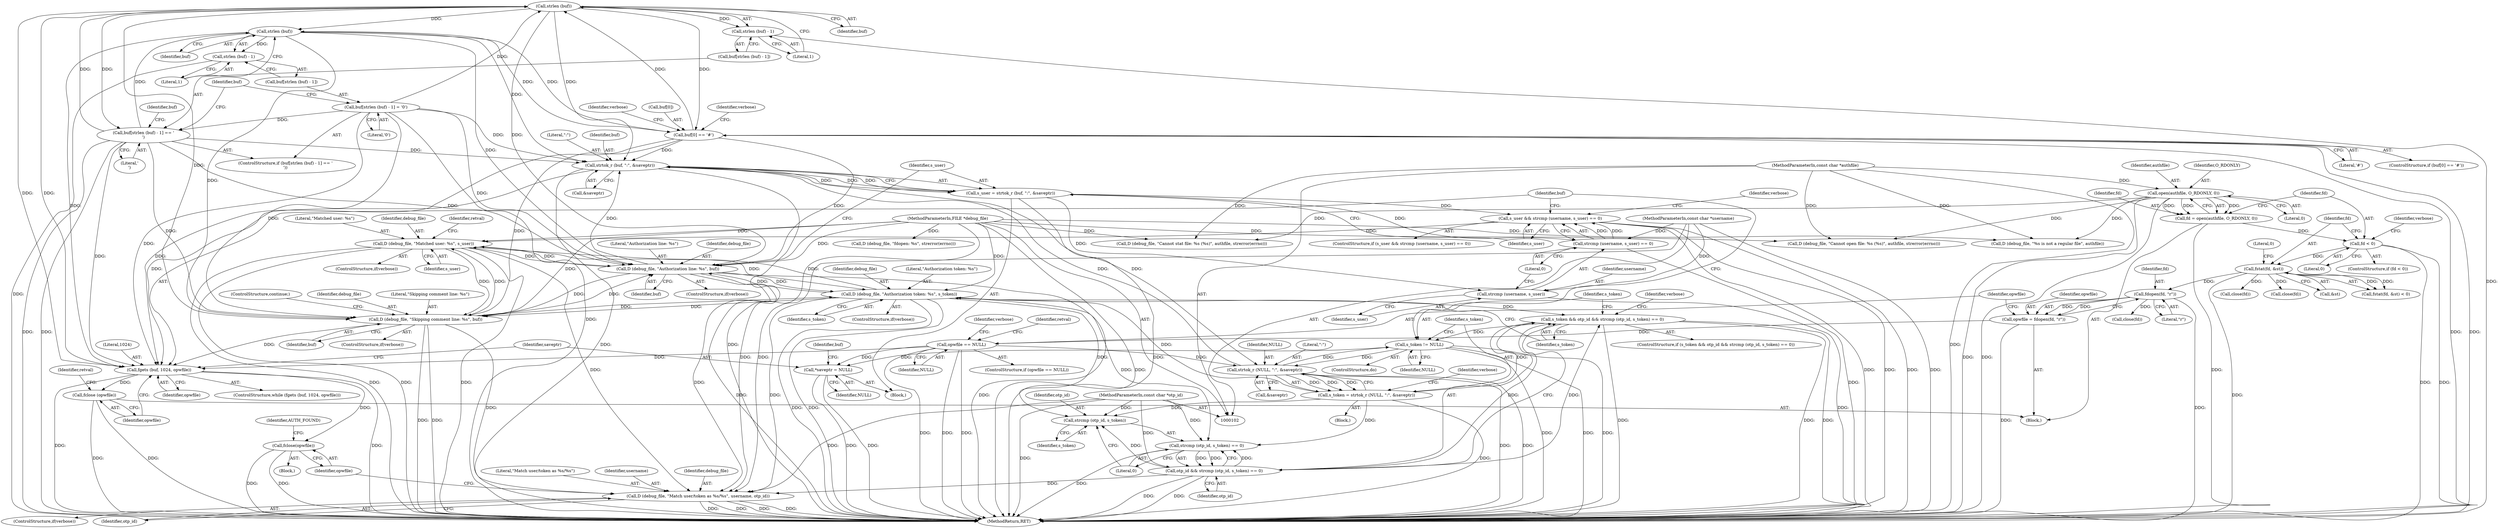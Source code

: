 digraph "0_yubico-pam_0f6ceabab0a8849b47f67d727aa526c2656089ba@API" {
"1000216" [label="(Call,strlen (buf))"];
"1000220" [label="(Call,buf[strlen (buf) - 1] = '\0')"];
"1000202" [label="(Call,fgets (buf, 1024, opwfile))"];
"1000224" [label="(Call,strlen (buf))"];
"1000216" [label="(Call,strlen (buf))"];
"1000212" [label="(Call,buf[strlen (buf) - 1] == '\n')"];
"1000229" [label="(Call,buf[0] == '#')"];
"1000250" [label="(Call,strtok_r (buf, \":\", &saveptr))"];
"1000244" [label="(Call,D (debug_file, \"Authorization line: %s\", buf))"];
"1000284" [label="(Call,D (debug_file, \"Authorization token: %s\", s_token))"];
"1000237" [label="(Call,D (debug_file, \"Skipping comment line: %s\", buf))"];
"1000266" [label="(Call,D (debug_file, \"Matched user: %s\", s_user))"];
"1000107" [label="(MethodParameterIn,FILE *debug_file)"];
"1000256" [label="(Call,s_user && strcmp (username, s_user) == 0)"];
"1000248" [label="(Call,s_user = strtok_r (buf, \":\", &saveptr))"];
"1000258" [label="(Call,strcmp (username, s_user) == 0)"];
"1000104" [label="(MethodParameterIn,const char *username)"];
"1000275" [label="(Call,s_token = strtok_r (NULL, \":\", &saveptr))"];
"1000277" [label="(Call,strtok_r (NULL, \":\", &saveptr))"];
"1000310" [label="(Call,s_token != NULL)"];
"1000289" [label="(Call,s_token && otp_id && strcmp (otp_id, s_token) == 0)"];
"1000291" [label="(Call,otp_id && strcmp (otp_id, s_token) == 0)"];
"1000105" [label="(MethodParameterIn,const char *otp_id)"];
"1000293" [label="(Call,strcmp (otp_id, s_token) == 0)"];
"1000183" [label="(Call,opwfile == NULL)"];
"1000177" [label="(Call,opwfile = fdopen(fd, \"r\"))"];
"1000179" [label="(Call,fdopen(fd, \"r\"))"];
"1000142" [label="(Call,fstat(fd, &st))"];
"1000126" [label="(Call,fd < 0)"];
"1000119" [label="(Call,fd = open(authfile, O_RDONLY, 0))"];
"1000121" [label="(Call,open(authfile, O_RDONLY, 0))"];
"1000103" [label="(MethodParameterIn,const char *authfile)"];
"1000223" [label="(Call,strlen (buf) - 1)"];
"1000208" [label="(Call,*saveptr = NULL)"];
"1000294" [label="(Call,strcmp (otp_id, s_token))"];
"1000301" [label="(Call,D (debug_file, \"Match user/token as %s/%s\", username, otp_id))"];
"1000259" [label="(Call,strcmp (username, s_user))"];
"1000215" [label="(Call,strlen (buf) - 1)"];
"1000306" [label="(Call,fclose(opwfile))"];
"1000313" [label="(Call,fclose (opwfile))"];
"1000219" [label="(Literal,'\n')"];
"1000253" [label="(Call,&saveptr)"];
"1000264" [label="(ControlStructure,if(verbose))"];
"1000211" [label="(ControlStructure,if (buf[strlen (buf) - 1] == '\n'))"];
"1000246" [label="(Literal,\"Authorization line: %s\")"];
"1000251" [label="(Identifier,buf)"];
"1000119" [label="(Call,fd = open(authfile, O_RDONLY, 0))"];
"1000243" [label="(Identifier,verbose)"];
"1000293" [label="(Call,strcmp (otp_id, s_token) == 0)"];
"1000202" [label="(Call,fgets (buf, 1024, opwfile))"];
"1000216" [label="(Call,strlen (buf))"];
"1000208" [label="(Call,*saveptr = NULL)"];
"1000298" [label="(Block,)"];
"1000105" [label="(MethodParameterIn,const char *otp_id)"];
"1000132" [label="(Call,D (debug_file, \"Cannot open file: %s (%s)\", authfile, strerror(errno)))"];
"1000224" [label="(Call,strlen (buf))"];
"1000201" [label="(ControlStructure,while (fgets (buf, 1024, opwfile)))"];
"1000210" [label="(Identifier,NULL)"];
"1000309" [label="(Identifier,AUTH_FOUND)"];
"1000296" [label="(Identifier,s_token)"];
"1000289" [label="(Call,s_token && otp_id && strcmp (otp_id, s_token) == 0)"];
"1000126" [label="(Call,fd < 0)"];
"1000302" [label="(Identifier,debug_file)"];
"1000284" [label="(Call,D (debug_file, \"Authorization token: %s\", s_token))"];
"1000128" [label="(Literal,0)"];
"1000209" [label="(Identifier,saveptr)"];
"1000124" [label="(Literal,0)"];
"1000107" [label="(MethodParameterIn,FILE *debug_file)"];
"1000177" [label="(Call,opwfile = fdopen(fd, \"r\"))"];
"1000231" [label="(Identifier,buf)"];
"1000225" [label="(Identifier,buf)"];
"1000285" [label="(Identifier,debug_file)"];
"1000257" [label="(Identifier,s_user)"];
"1000250" [label="(Call,strtok_r (buf, \":\", &saveptr))"];
"1000179" [label="(Call,fdopen(fd, \"r\"))"];
"1000290" [label="(Identifier,s_token)"];
"1000306" [label="(Call,fclose(opwfile))"];
"1000142" [label="(Call,fstat(fd, &st))"];
"1000291" [label="(Call,otp_id && strcmp (otp_id, s_token) == 0)"];
"1000269" [label="(Identifier,s_user)"];
"1000297" [label="(Literal,0)"];
"1000311" [label="(Identifier,s_token)"];
"1000317" [label="(MethodReturn,RET)"];
"1000169" [label="(Call,D (debug_file, \"%s is not a regular file\", authfile))"];
"1000294" [label="(Call,strcmp (otp_id, s_token))"];
"1000235" [label="(ControlStructure,if(verbose))"];
"1000212" [label="(Call,buf[strlen (buf) - 1] == '\n')"];
"1000120" [label="(Identifier,fd)"];
"1000125" [label="(ControlStructure,if (fd < 0))"];
"1000283" [label="(Identifier,verbose)"];
"1000288" [label="(ControlStructure,if (s_token && otp_id && strcmp (otp_id, s_token) == 0))"];
"1000312" [label="(Identifier,NULL)"];
"1000276" [label="(Identifier,s_token)"];
"1000173" [label="(Call,close(fd))"];
"1000206" [label="(Block,)"];
"1000226" [label="(Literal,1)"];
"1000280" [label="(Call,&saveptr)"];
"1000301" [label="(Call,D (debug_file, \"Match user/token as %s/%s\", username, otp_id))"];
"1000287" [label="(Identifier,s_token)"];
"1000248" [label="(Call,s_user = strtok_r (buf, \":\", &saveptr))"];
"1000123" [label="(Identifier,O_RDONLY)"];
"1000299" [label="(ControlStructure,if(verbose))"];
"1000184" [label="(Identifier,opwfile)"];
"1000275" [label="(Call,s_token = strtok_r (NULL, \":\", &saveptr))"];
"1000259" [label="(Call,strcmp (username, s_user))"];
"1000205" [label="(Identifier,opwfile)"];
"1000121" [label="(Call,open(authfile, O_RDONLY, 0))"];
"1000108" [label="(Block,)"];
"1000305" [label="(Identifier,otp_id)"];
"1000194" [label="(Call,close(fd))"];
"1000214" [label="(Identifier,buf)"];
"1000314" [label="(Identifier,opwfile)"];
"1000217" [label="(Identifier,buf)"];
"1000255" [label="(ControlStructure,if (s_user && strcmp (username, s_user) == 0))"];
"1000183" [label="(Call,opwfile == NULL)"];
"1000267" [label="(Identifier,debug_file)"];
"1000274" [label="(Block,)"];
"1000271" [label="(Identifier,retval)"];
"1000310" [label="(Call,s_token != NULL)"];
"1000282" [label="(ControlStructure,if(verbose))"];
"1000295" [label="(Identifier,otp_id)"];
"1000286" [label="(Literal,\"Authorization token: %s\")"];
"1000300" [label="(Identifier,verbose)"];
"1000307" [label="(Identifier,opwfile)"];
"1000244" [label="(Call,D (debug_file, \"Authorization line: %s\", buf))"];
"1000266" [label="(Call,D (debug_file, \"Matched user: %s\", s_user))"];
"1000156" [label="(Call,close(fd))"];
"1000273" [label="(ControlStructure,do)"];
"1000122" [label="(Identifier,authfile)"];
"1000247" [label="(Identifier,buf)"];
"1000189" [label="(Call,D (debug_file, \"fdopen: %s\", strerror(errno)))"];
"1000144" [label="(Call,&st)"];
"1000313" [label="(Call,fclose (opwfile))"];
"1000237" [label="(Call,D (debug_file, \"Skipping comment line: %s\", buf))"];
"1000240" [label="(Identifier,buf)"];
"1000292" [label="(Identifier,otp_id)"];
"1000303" [label="(Literal,\"Match user/token as %s/%s\")"];
"1000260" [label="(Identifier,username)"];
"1000141" [label="(Call,fstat(fd, &st) < 0)"];
"1000150" [label="(Call,D (debug_file, \"Cannot stat file: %s (%s)\", authfile, strerror(errno)))"];
"1000215" [label="(Call,strlen (buf) - 1)"];
"1000252" [label="(Literal,\":\")"];
"1000242" [label="(ControlStructure,if(verbose))"];
"1000222" [label="(Identifier,buf)"];
"1000227" [label="(Literal,'\0')"];
"1000204" [label="(Literal,1024)"];
"1000127" [label="(Identifier,fd)"];
"1000239" [label="(Literal,\"Skipping comment line: %s\")"];
"1000221" [label="(Call,buf[strlen (buf) - 1])"];
"1000316" [label="(Identifier,retval)"];
"1000199" [label="(Identifier,retval)"];
"1000218" [label="(Literal,1)"];
"1000213" [label="(Call,buf[strlen (buf) - 1])"];
"1000265" [label="(Identifier,verbose)"];
"1000245" [label="(Identifier,debug_file)"];
"1000268" [label="(Literal,\"Matched user: %s\")"];
"1000203" [label="(Identifier,buf)"];
"1000258" [label="(Call,strcmp (username, s_user) == 0)"];
"1000230" [label="(Call,buf[0])"];
"1000262" [label="(Literal,0)"];
"1000143" [label="(Identifier,fd)"];
"1000180" [label="(Identifier,fd)"];
"1000103" [label="(MethodParameterIn,const char *authfile)"];
"1000256" [label="(Call,s_user && strcmp (username, s_user) == 0)"];
"1000104" [label="(MethodParameterIn,const char *username)"];
"1000241" [label="(ControlStructure,continue;)"];
"1000220" [label="(Call,buf[strlen (buf) - 1] = '\0')"];
"1000185" [label="(Identifier,NULL)"];
"1000236" [label="(Identifier,verbose)"];
"1000181" [label="(Literal,\"r\")"];
"1000233" [label="(Literal,'#')"];
"1000228" [label="(ControlStructure,if (buf[0] == '#'))"];
"1000188" [label="(Identifier,verbose)"];
"1000304" [label="(Identifier,username)"];
"1000223" [label="(Call,strlen (buf) - 1)"];
"1000178" [label="(Identifier,opwfile)"];
"1000238" [label="(Identifier,debug_file)"];
"1000278" [label="(Identifier,NULL)"];
"1000261" [label="(Identifier,s_user)"];
"1000131" [label="(Identifier,verbose)"];
"1000182" [label="(ControlStructure,if (opwfile == NULL))"];
"1000279" [label="(Literal,\":\")"];
"1000146" [label="(Literal,0)"];
"1000249" [label="(Identifier,s_user)"];
"1000277" [label="(Call,strtok_r (NULL, \":\", &saveptr))"];
"1000229" [label="(Call,buf[0] == '#')"];
"1000216" -> "1000215"  [label="AST: "];
"1000216" -> "1000217"  [label="CFG: "];
"1000217" -> "1000216"  [label="AST: "];
"1000218" -> "1000216"  [label="CFG: "];
"1000216" -> "1000202"  [label="DDG: "];
"1000216" -> "1000212"  [label="DDG: "];
"1000216" -> "1000215"  [label="DDG: "];
"1000220" -> "1000216"  [label="DDG: "];
"1000202" -> "1000216"  [label="DDG: "];
"1000212" -> "1000216"  [label="DDG: "];
"1000229" -> "1000216"  [label="DDG: "];
"1000216" -> "1000224"  [label="DDG: "];
"1000216" -> "1000229"  [label="DDG: "];
"1000216" -> "1000237"  [label="DDG: "];
"1000216" -> "1000244"  [label="DDG: "];
"1000216" -> "1000250"  [label="DDG: "];
"1000220" -> "1000211"  [label="AST: "];
"1000220" -> "1000227"  [label="CFG: "];
"1000221" -> "1000220"  [label="AST: "];
"1000227" -> "1000220"  [label="AST: "];
"1000231" -> "1000220"  [label="CFG: "];
"1000220" -> "1000317"  [label="DDG: "];
"1000220" -> "1000202"  [label="DDG: "];
"1000220" -> "1000212"  [label="DDG: "];
"1000220" -> "1000237"  [label="DDG: "];
"1000220" -> "1000244"  [label="DDG: "];
"1000220" -> "1000250"  [label="DDG: "];
"1000202" -> "1000201"  [label="AST: "];
"1000202" -> "1000205"  [label="CFG: "];
"1000203" -> "1000202"  [label="AST: "];
"1000204" -> "1000202"  [label="AST: "];
"1000205" -> "1000202"  [label="AST: "];
"1000209" -> "1000202"  [label="CFG: "];
"1000314" -> "1000202"  [label="CFG: "];
"1000202" -> "1000317"  [label="DDG: "];
"1000202" -> "1000317"  [label="DDG: "];
"1000224" -> "1000202"  [label="DDG: "];
"1000212" -> "1000202"  [label="DDG: "];
"1000229" -> "1000202"  [label="DDG: "];
"1000250" -> "1000202"  [label="DDG: "];
"1000237" -> "1000202"  [label="DDG: "];
"1000183" -> "1000202"  [label="DDG: "];
"1000202" -> "1000306"  [label="DDG: "];
"1000202" -> "1000313"  [label="DDG: "];
"1000224" -> "1000223"  [label="AST: "];
"1000224" -> "1000225"  [label="CFG: "];
"1000225" -> "1000224"  [label="AST: "];
"1000226" -> "1000224"  [label="CFG: "];
"1000224" -> "1000223"  [label="DDG: "];
"1000212" -> "1000224"  [label="DDG: "];
"1000229" -> "1000224"  [label="DDG: "];
"1000224" -> "1000229"  [label="DDG: "];
"1000224" -> "1000237"  [label="DDG: "];
"1000224" -> "1000244"  [label="DDG: "];
"1000224" -> "1000250"  [label="DDG: "];
"1000212" -> "1000211"  [label="AST: "];
"1000212" -> "1000219"  [label="CFG: "];
"1000213" -> "1000212"  [label="AST: "];
"1000219" -> "1000212"  [label="AST: "];
"1000222" -> "1000212"  [label="CFG: "];
"1000231" -> "1000212"  [label="CFG: "];
"1000212" -> "1000317"  [label="DDG: "];
"1000212" -> "1000317"  [label="DDG: "];
"1000212" -> "1000237"  [label="DDG: "];
"1000212" -> "1000244"  [label="DDG: "];
"1000212" -> "1000250"  [label="DDG: "];
"1000229" -> "1000228"  [label="AST: "];
"1000229" -> "1000233"  [label="CFG: "];
"1000230" -> "1000229"  [label="AST: "];
"1000233" -> "1000229"  [label="AST: "];
"1000236" -> "1000229"  [label="CFG: "];
"1000243" -> "1000229"  [label="CFG: "];
"1000229" -> "1000317"  [label="DDG: "];
"1000229" -> "1000317"  [label="DDG: "];
"1000229" -> "1000237"  [label="DDG: "];
"1000229" -> "1000244"  [label="DDG: "];
"1000229" -> "1000250"  [label="DDG: "];
"1000250" -> "1000248"  [label="AST: "];
"1000250" -> "1000253"  [label="CFG: "];
"1000251" -> "1000250"  [label="AST: "];
"1000252" -> "1000250"  [label="AST: "];
"1000253" -> "1000250"  [label="AST: "];
"1000248" -> "1000250"  [label="CFG: "];
"1000250" -> "1000317"  [label="DDG: "];
"1000250" -> "1000317"  [label="DDG: "];
"1000250" -> "1000248"  [label="DDG: "];
"1000250" -> "1000248"  [label="DDG: "];
"1000250" -> "1000248"  [label="DDG: "];
"1000244" -> "1000250"  [label="DDG: "];
"1000277" -> "1000250"  [label="DDG: "];
"1000250" -> "1000277"  [label="DDG: "];
"1000244" -> "1000242"  [label="AST: "];
"1000244" -> "1000247"  [label="CFG: "];
"1000245" -> "1000244"  [label="AST: "];
"1000246" -> "1000244"  [label="AST: "];
"1000247" -> "1000244"  [label="AST: "];
"1000249" -> "1000244"  [label="CFG: "];
"1000244" -> "1000317"  [label="DDG: "];
"1000244" -> "1000317"  [label="DDG: "];
"1000244" -> "1000237"  [label="DDG: "];
"1000284" -> "1000244"  [label="DDG: "];
"1000237" -> "1000244"  [label="DDG: "];
"1000266" -> "1000244"  [label="DDG: "];
"1000107" -> "1000244"  [label="DDG: "];
"1000244" -> "1000266"  [label="DDG: "];
"1000244" -> "1000284"  [label="DDG: "];
"1000244" -> "1000301"  [label="DDG: "];
"1000284" -> "1000282"  [label="AST: "];
"1000284" -> "1000287"  [label="CFG: "];
"1000285" -> "1000284"  [label="AST: "];
"1000286" -> "1000284"  [label="AST: "];
"1000287" -> "1000284"  [label="AST: "];
"1000290" -> "1000284"  [label="CFG: "];
"1000284" -> "1000317"  [label="DDG: "];
"1000284" -> "1000317"  [label="DDG: "];
"1000284" -> "1000237"  [label="DDG: "];
"1000284" -> "1000266"  [label="DDG: "];
"1000237" -> "1000284"  [label="DDG: "];
"1000266" -> "1000284"  [label="DDG: "];
"1000107" -> "1000284"  [label="DDG: "];
"1000275" -> "1000284"  [label="DDG: "];
"1000284" -> "1000289"  [label="DDG: "];
"1000284" -> "1000293"  [label="DDG: "];
"1000284" -> "1000294"  [label="DDG: "];
"1000284" -> "1000301"  [label="DDG: "];
"1000237" -> "1000235"  [label="AST: "];
"1000237" -> "1000240"  [label="CFG: "];
"1000238" -> "1000237"  [label="AST: "];
"1000239" -> "1000237"  [label="AST: "];
"1000240" -> "1000237"  [label="AST: "];
"1000241" -> "1000237"  [label="CFG: "];
"1000237" -> "1000317"  [label="DDG: "];
"1000237" -> "1000317"  [label="DDG: "];
"1000266" -> "1000237"  [label="DDG: "];
"1000107" -> "1000237"  [label="DDG: "];
"1000237" -> "1000266"  [label="DDG: "];
"1000237" -> "1000301"  [label="DDG: "];
"1000266" -> "1000264"  [label="AST: "];
"1000266" -> "1000269"  [label="CFG: "];
"1000267" -> "1000266"  [label="AST: "];
"1000268" -> "1000266"  [label="AST: "];
"1000269" -> "1000266"  [label="AST: "];
"1000271" -> "1000266"  [label="CFG: "];
"1000266" -> "1000317"  [label="DDG: "];
"1000266" -> "1000317"  [label="DDG: "];
"1000266" -> "1000317"  [label="DDG: "];
"1000107" -> "1000266"  [label="DDG: "];
"1000256" -> "1000266"  [label="DDG: "];
"1000266" -> "1000301"  [label="DDG: "];
"1000107" -> "1000102"  [label="AST: "];
"1000107" -> "1000317"  [label="DDG: "];
"1000107" -> "1000132"  [label="DDG: "];
"1000107" -> "1000150"  [label="DDG: "];
"1000107" -> "1000169"  [label="DDG: "];
"1000107" -> "1000189"  [label="DDG: "];
"1000107" -> "1000301"  [label="DDG: "];
"1000256" -> "1000255"  [label="AST: "];
"1000256" -> "1000257"  [label="CFG: "];
"1000256" -> "1000258"  [label="CFG: "];
"1000257" -> "1000256"  [label="AST: "];
"1000258" -> "1000256"  [label="AST: "];
"1000203" -> "1000256"  [label="CFG: "];
"1000265" -> "1000256"  [label="CFG: "];
"1000256" -> "1000317"  [label="DDG: "];
"1000256" -> "1000317"  [label="DDG: "];
"1000256" -> "1000317"  [label="DDG: "];
"1000248" -> "1000256"  [label="DDG: "];
"1000258" -> "1000256"  [label="DDG: "];
"1000258" -> "1000256"  [label="DDG: "];
"1000248" -> "1000206"  [label="AST: "];
"1000249" -> "1000248"  [label="AST: "];
"1000257" -> "1000248"  [label="CFG: "];
"1000248" -> "1000317"  [label="DDG: "];
"1000248" -> "1000258"  [label="DDG: "];
"1000248" -> "1000259"  [label="DDG: "];
"1000258" -> "1000262"  [label="CFG: "];
"1000259" -> "1000258"  [label="AST: "];
"1000262" -> "1000258"  [label="AST: "];
"1000258" -> "1000317"  [label="DDG: "];
"1000104" -> "1000258"  [label="DDG: "];
"1000104" -> "1000102"  [label="AST: "];
"1000104" -> "1000317"  [label="DDG: "];
"1000104" -> "1000259"  [label="DDG: "];
"1000104" -> "1000301"  [label="DDG: "];
"1000275" -> "1000274"  [label="AST: "];
"1000275" -> "1000277"  [label="CFG: "];
"1000276" -> "1000275"  [label="AST: "];
"1000277" -> "1000275"  [label="AST: "];
"1000283" -> "1000275"  [label="CFG: "];
"1000275" -> "1000317"  [label="DDG: "];
"1000277" -> "1000275"  [label="DDG: "];
"1000277" -> "1000275"  [label="DDG: "];
"1000277" -> "1000275"  [label="DDG: "];
"1000275" -> "1000289"  [label="DDG: "];
"1000275" -> "1000293"  [label="DDG: "];
"1000275" -> "1000294"  [label="DDG: "];
"1000277" -> "1000280"  [label="CFG: "];
"1000278" -> "1000277"  [label="AST: "];
"1000279" -> "1000277"  [label="AST: "];
"1000280" -> "1000277"  [label="AST: "];
"1000277" -> "1000317"  [label="DDG: "];
"1000277" -> "1000317"  [label="DDG: "];
"1000310" -> "1000277"  [label="DDG: "];
"1000183" -> "1000277"  [label="DDG: "];
"1000277" -> "1000310"  [label="DDG: "];
"1000310" -> "1000273"  [label="AST: "];
"1000310" -> "1000312"  [label="CFG: "];
"1000311" -> "1000310"  [label="AST: "];
"1000312" -> "1000310"  [label="AST: "];
"1000203" -> "1000310"  [label="CFG: "];
"1000276" -> "1000310"  [label="CFG: "];
"1000310" -> "1000317"  [label="DDG: "];
"1000310" -> "1000317"  [label="DDG: "];
"1000310" -> "1000317"  [label="DDG: "];
"1000310" -> "1000208"  [label="DDG: "];
"1000289" -> "1000310"  [label="DDG: "];
"1000289" -> "1000288"  [label="AST: "];
"1000289" -> "1000290"  [label="CFG: "];
"1000289" -> "1000291"  [label="CFG: "];
"1000290" -> "1000289"  [label="AST: "];
"1000291" -> "1000289"  [label="AST: "];
"1000311" -> "1000289"  [label="CFG: "];
"1000300" -> "1000289"  [label="CFG: "];
"1000289" -> "1000317"  [label="DDG: "];
"1000289" -> "1000317"  [label="DDG: "];
"1000289" -> "1000317"  [label="DDG: "];
"1000291" -> "1000289"  [label="DDG: "];
"1000291" -> "1000289"  [label="DDG: "];
"1000291" -> "1000292"  [label="CFG: "];
"1000291" -> "1000293"  [label="CFG: "];
"1000292" -> "1000291"  [label="AST: "];
"1000293" -> "1000291"  [label="AST: "];
"1000291" -> "1000317"  [label="DDG: "];
"1000291" -> "1000317"  [label="DDG: "];
"1000105" -> "1000291"  [label="DDG: "];
"1000293" -> "1000291"  [label="DDG: "];
"1000293" -> "1000291"  [label="DDG: "];
"1000291" -> "1000293"  [label="DDG: "];
"1000291" -> "1000294"  [label="DDG: "];
"1000291" -> "1000301"  [label="DDG: "];
"1000105" -> "1000102"  [label="AST: "];
"1000105" -> "1000317"  [label="DDG: "];
"1000105" -> "1000293"  [label="DDG: "];
"1000105" -> "1000294"  [label="DDG: "];
"1000105" -> "1000301"  [label="DDG: "];
"1000293" -> "1000297"  [label="CFG: "];
"1000294" -> "1000293"  [label="AST: "];
"1000297" -> "1000293"  [label="AST: "];
"1000293" -> "1000317"  [label="DDG: "];
"1000183" -> "1000182"  [label="AST: "];
"1000183" -> "1000185"  [label="CFG: "];
"1000184" -> "1000183"  [label="AST: "];
"1000185" -> "1000183"  [label="AST: "];
"1000188" -> "1000183"  [label="CFG: "];
"1000199" -> "1000183"  [label="CFG: "];
"1000183" -> "1000317"  [label="DDG: "];
"1000183" -> "1000317"  [label="DDG: "];
"1000183" -> "1000317"  [label="DDG: "];
"1000177" -> "1000183"  [label="DDG: "];
"1000183" -> "1000208"  [label="DDG: "];
"1000177" -> "1000108"  [label="AST: "];
"1000177" -> "1000179"  [label="CFG: "];
"1000178" -> "1000177"  [label="AST: "];
"1000179" -> "1000177"  [label="AST: "];
"1000184" -> "1000177"  [label="CFG: "];
"1000177" -> "1000317"  [label="DDG: "];
"1000179" -> "1000177"  [label="DDG: "];
"1000179" -> "1000177"  [label="DDG: "];
"1000179" -> "1000181"  [label="CFG: "];
"1000180" -> "1000179"  [label="AST: "];
"1000181" -> "1000179"  [label="AST: "];
"1000179" -> "1000317"  [label="DDG: "];
"1000142" -> "1000179"  [label="DDG: "];
"1000179" -> "1000194"  [label="DDG: "];
"1000142" -> "1000141"  [label="AST: "];
"1000142" -> "1000144"  [label="CFG: "];
"1000143" -> "1000142"  [label="AST: "];
"1000144" -> "1000142"  [label="AST: "];
"1000146" -> "1000142"  [label="CFG: "];
"1000142" -> "1000317"  [label="DDG: "];
"1000142" -> "1000141"  [label="DDG: "];
"1000142" -> "1000141"  [label="DDG: "];
"1000126" -> "1000142"  [label="DDG: "];
"1000142" -> "1000156"  [label="DDG: "];
"1000142" -> "1000173"  [label="DDG: "];
"1000126" -> "1000125"  [label="AST: "];
"1000126" -> "1000128"  [label="CFG: "];
"1000127" -> "1000126"  [label="AST: "];
"1000128" -> "1000126"  [label="AST: "];
"1000131" -> "1000126"  [label="CFG: "];
"1000143" -> "1000126"  [label="CFG: "];
"1000126" -> "1000317"  [label="DDG: "];
"1000126" -> "1000317"  [label="DDG: "];
"1000119" -> "1000126"  [label="DDG: "];
"1000119" -> "1000108"  [label="AST: "];
"1000119" -> "1000121"  [label="CFG: "];
"1000120" -> "1000119"  [label="AST: "];
"1000121" -> "1000119"  [label="AST: "];
"1000127" -> "1000119"  [label="CFG: "];
"1000119" -> "1000317"  [label="DDG: "];
"1000121" -> "1000119"  [label="DDG: "];
"1000121" -> "1000119"  [label="DDG: "];
"1000121" -> "1000119"  [label="DDG: "];
"1000121" -> "1000124"  [label="CFG: "];
"1000122" -> "1000121"  [label="AST: "];
"1000123" -> "1000121"  [label="AST: "];
"1000124" -> "1000121"  [label="AST: "];
"1000121" -> "1000317"  [label="DDG: "];
"1000121" -> "1000317"  [label="DDG: "];
"1000103" -> "1000121"  [label="DDG: "];
"1000121" -> "1000132"  [label="DDG: "];
"1000121" -> "1000150"  [label="DDG: "];
"1000121" -> "1000169"  [label="DDG: "];
"1000103" -> "1000102"  [label="AST: "];
"1000103" -> "1000317"  [label="DDG: "];
"1000103" -> "1000132"  [label="DDG: "];
"1000103" -> "1000150"  [label="DDG: "];
"1000103" -> "1000169"  [label="DDG: "];
"1000223" -> "1000221"  [label="AST: "];
"1000223" -> "1000226"  [label="CFG: "];
"1000226" -> "1000223"  [label="AST: "];
"1000221" -> "1000223"  [label="CFG: "];
"1000223" -> "1000317"  [label="DDG: "];
"1000208" -> "1000206"  [label="AST: "];
"1000208" -> "1000210"  [label="CFG: "];
"1000209" -> "1000208"  [label="AST: "];
"1000210" -> "1000208"  [label="AST: "];
"1000214" -> "1000208"  [label="CFG: "];
"1000208" -> "1000317"  [label="DDG: "];
"1000208" -> "1000317"  [label="DDG: "];
"1000294" -> "1000296"  [label="CFG: "];
"1000295" -> "1000294"  [label="AST: "];
"1000296" -> "1000294"  [label="AST: "];
"1000297" -> "1000294"  [label="CFG: "];
"1000301" -> "1000299"  [label="AST: "];
"1000301" -> "1000305"  [label="CFG: "];
"1000302" -> "1000301"  [label="AST: "];
"1000303" -> "1000301"  [label="AST: "];
"1000304" -> "1000301"  [label="AST: "];
"1000305" -> "1000301"  [label="AST: "];
"1000307" -> "1000301"  [label="CFG: "];
"1000301" -> "1000317"  [label="DDG: "];
"1000301" -> "1000317"  [label="DDG: "];
"1000301" -> "1000317"  [label="DDG: "];
"1000301" -> "1000317"  [label="DDG: "];
"1000259" -> "1000261"  [label="CFG: "];
"1000260" -> "1000259"  [label="AST: "];
"1000261" -> "1000259"  [label="AST: "];
"1000262" -> "1000259"  [label="CFG: "];
"1000259" -> "1000317"  [label="DDG: "];
"1000215" -> "1000213"  [label="AST: "];
"1000215" -> "1000218"  [label="CFG: "];
"1000218" -> "1000215"  [label="AST: "];
"1000213" -> "1000215"  [label="CFG: "];
"1000215" -> "1000317"  [label="DDG: "];
"1000306" -> "1000298"  [label="AST: "];
"1000306" -> "1000307"  [label="CFG: "];
"1000307" -> "1000306"  [label="AST: "];
"1000309" -> "1000306"  [label="CFG: "];
"1000306" -> "1000317"  [label="DDG: "];
"1000306" -> "1000317"  [label="DDG: "];
"1000313" -> "1000108"  [label="AST: "];
"1000313" -> "1000314"  [label="CFG: "];
"1000314" -> "1000313"  [label="AST: "];
"1000316" -> "1000313"  [label="CFG: "];
"1000313" -> "1000317"  [label="DDG: "];
"1000313" -> "1000317"  [label="DDG: "];
}
